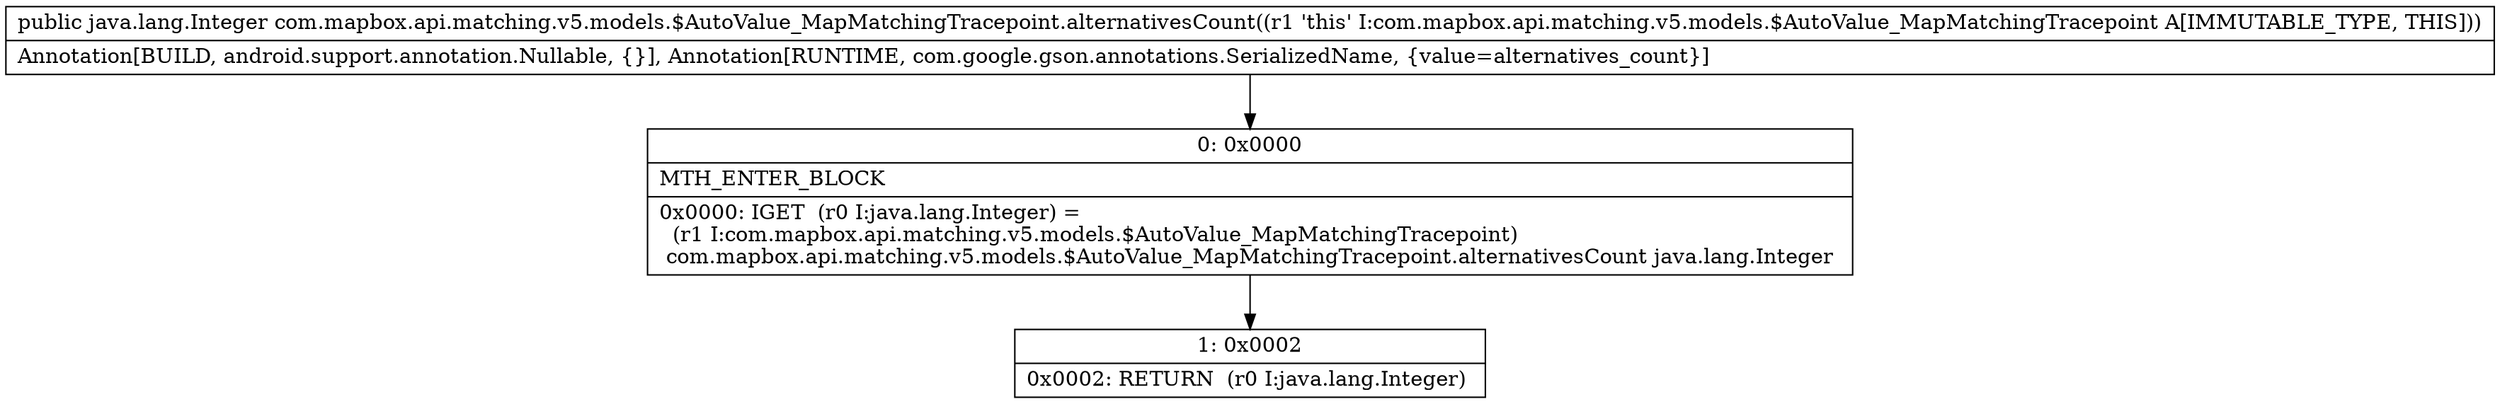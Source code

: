digraph "CFG forcom.mapbox.api.matching.v5.models.$AutoValue_MapMatchingTracepoint.alternativesCount()Ljava\/lang\/Integer;" {
Node_0 [shape=record,label="{0\:\ 0x0000|MTH_ENTER_BLOCK\l|0x0000: IGET  (r0 I:java.lang.Integer) = \l  (r1 I:com.mapbox.api.matching.v5.models.$AutoValue_MapMatchingTracepoint)\l com.mapbox.api.matching.v5.models.$AutoValue_MapMatchingTracepoint.alternativesCount java.lang.Integer \l}"];
Node_1 [shape=record,label="{1\:\ 0x0002|0x0002: RETURN  (r0 I:java.lang.Integer) \l}"];
MethodNode[shape=record,label="{public java.lang.Integer com.mapbox.api.matching.v5.models.$AutoValue_MapMatchingTracepoint.alternativesCount((r1 'this' I:com.mapbox.api.matching.v5.models.$AutoValue_MapMatchingTracepoint A[IMMUTABLE_TYPE, THIS]))  | Annotation[BUILD, android.support.annotation.Nullable, \{\}], Annotation[RUNTIME, com.google.gson.annotations.SerializedName, \{value=alternatives_count\}]\l}"];
MethodNode -> Node_0;
Node_0 -> Node_1;
}

